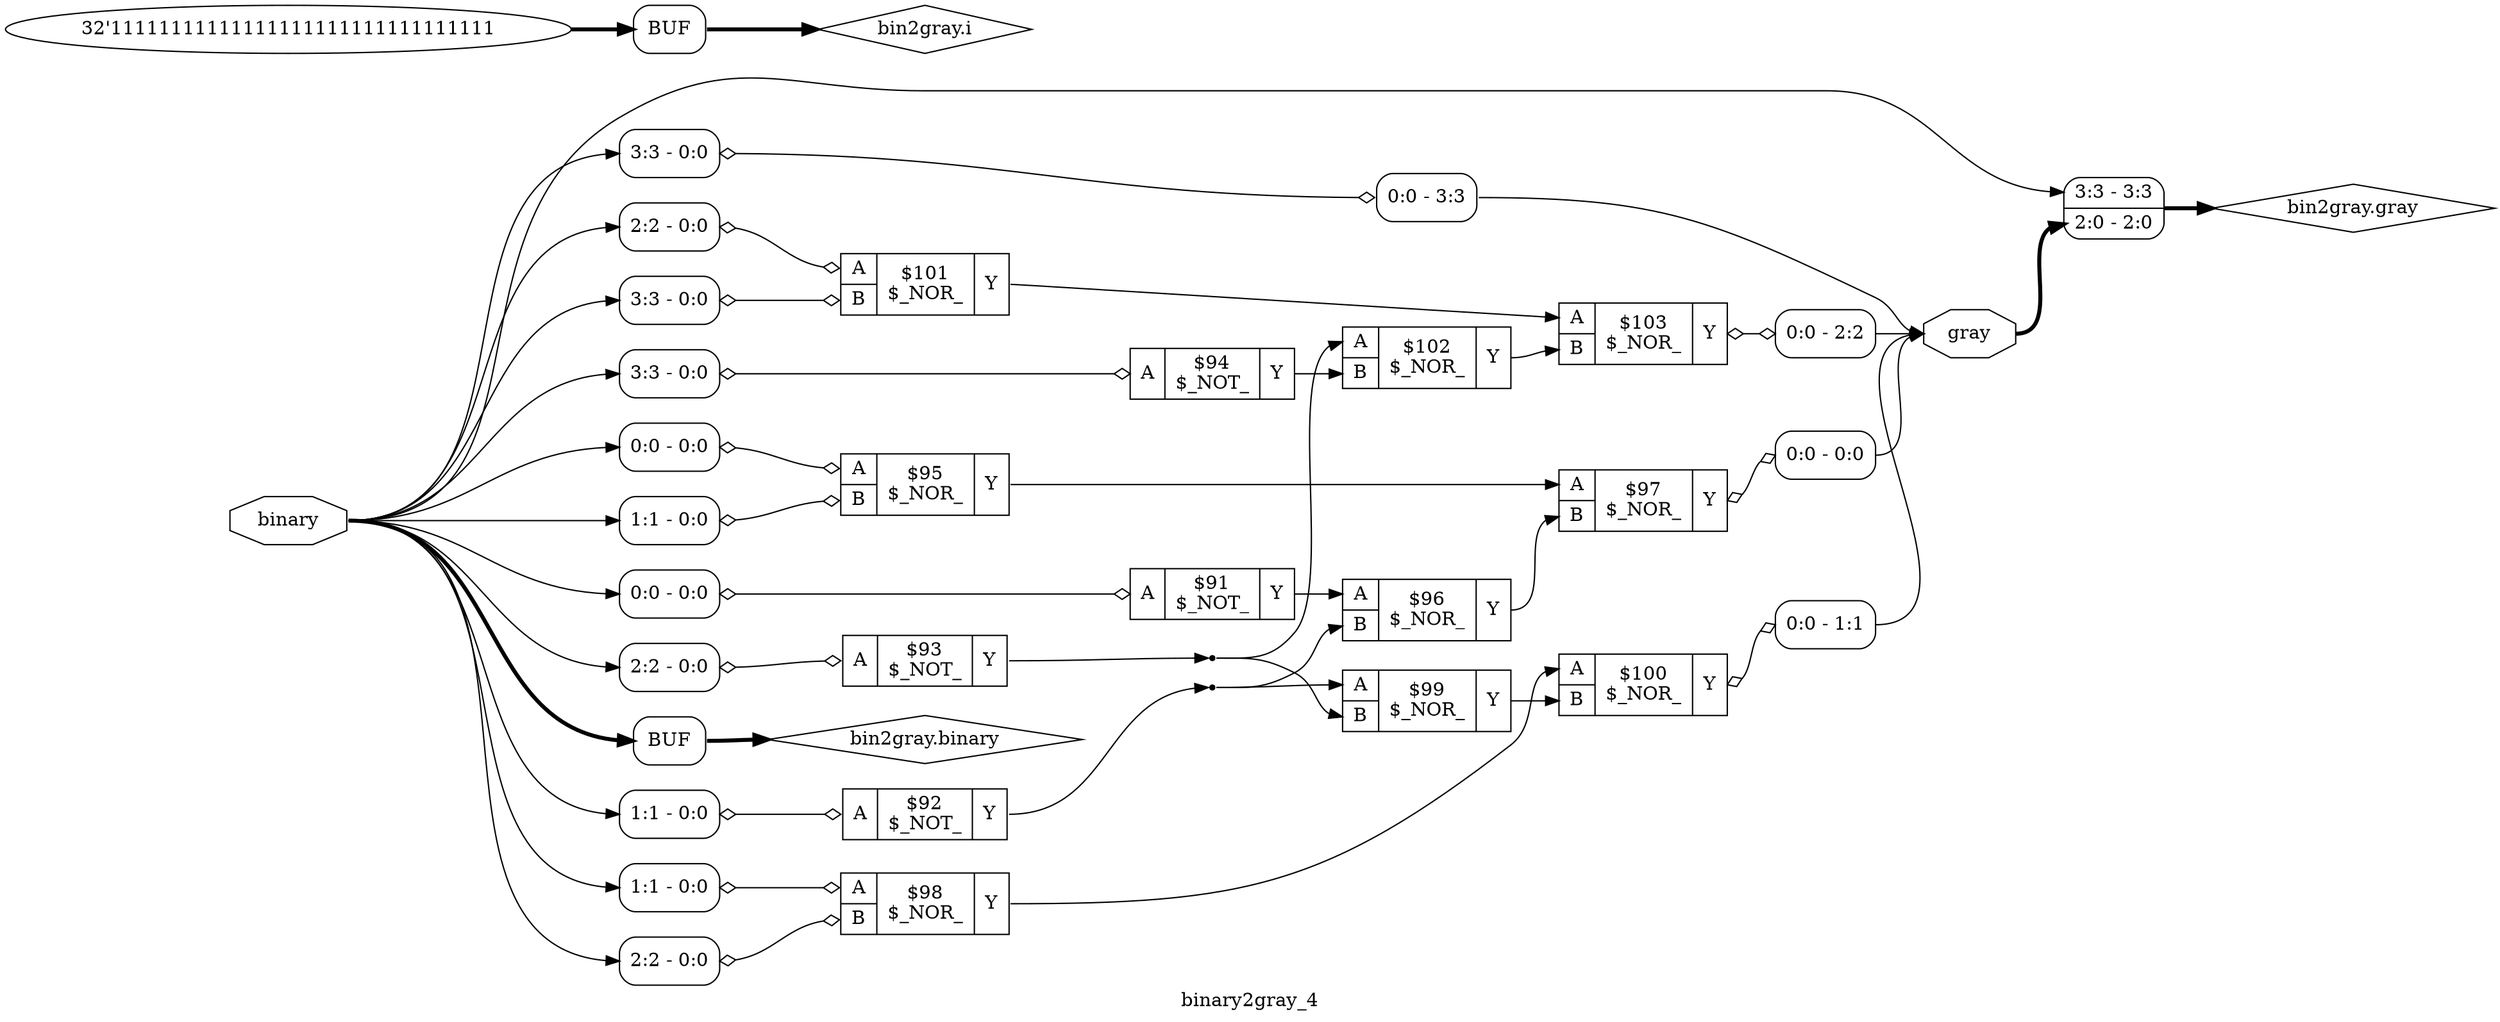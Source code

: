 digraph "binary2gray_4" {
label="binary2gray_4";
rankdir="LR";
remincross=true;
n11 [ shape=diamond, label="bin2gray.binary", color="black", fontcolor="black" ];
n12 [ shape=diamond, label="bin2gray.gray", color="black", fontcolor="black" ];
n13 [ shape=diamond, label="bin2gray.i", color="black", fontcolor="black" ];
n14 [ shape=octagon, label="binary", color="black", fontcolor="black" ];
n15 [ shape=octagon, label="gray", color="black", fontcolor="black" ];
c19 [ shape=record, label="{{<p16> A|<p17> B}|$100\n$_NOR_|{<p18> Y}}" ];
x0 [ shape=record, style=rounded, label="<s0> 0:0 - 1:1 " ];
c19:p18:e -> x0:w [arrowhead=odiamond, arrowtail=odiamond, dir=both, color="black", label=""];
c20 [ shape=record, label="{{<p16> A|<p17> B}|$101\n$_NOR_|{<p18> Y}}" ];
x1 [ shape=record, style=rounded, label="<s0> 2:2 - 0:0 " ];
x1:e -> c20:p16:w [arrowhead=odiamond, arrowtail=odiamond, dir=both, color="black", label=""];
x2 [ shape=record, style=rounded, label="<s0> 3:3 - 0:0 " ];
x2:e -> c20:p17:w [arrowhead=odiamond, arrowtail=odiamond, dir=both, color="black", label=""];
c21 [ shape=record, label="{{<p16> A|<p17> B}|$102\n$_NOR_|{<p18> Y}}" ];
c22 [ shape=record, label="{{<p16> A|<p17> B}|$103\n$_NOR_|{<p18> Y}}" ];
x3 [ shape=record, style=rounded, label="<s0> 0:0 - 2:2 " ];
c22:p18:e -> x3:w [arrowhead=odiamond, arrowtail=odiamond, dir=both, color="black", label=""];
c23 [ shape=record, label="{{<p16> A}|$91\n$_NOT_|{<p18> Y}}" ];
x4 [ shape=record, style=rounded, label="<s0> 0:0 - 0:0 " ];
x4:e -> c23:p16:w [arrowhead=odiamond, arrowtail=odiamond, dir=both, color="black", label=""];
c24 [ shape=record, label="{{<p16> A}|$92\n$_NOT_|{<p18> Y}}" ];
x5 [ shape=record, style=rounded, label="<s0> 1:1 - 0:0 " ];
x5:e -> c24:p16:w [arrowhead=odiamond, arrowtail=odiamond, dir=both, color="black", label=""];
c25 [ shape=record, label="{{<p16> A}|$93\n$_NOT_|{<p18> Y}}" ];
x6 [ shape=record, style=rounded, label="<s0> 2:2 - 0:0 " ];
x6:e -> c25:p16:w [arrowhead=odiamond, arrowtail=odiamond, dir=both, color="black", label=""];
c26 [ shape=record, label="{{<p16> A}|$94\n$_NOT_|{<p18> Y}}" ];
x7 [ shape=record, style=rounded, label="<s0> 3:3 - 0:0 " ];
x7:e -> c26:p16:w [arrowhead=odiamond, arrowtail=odiamond, dir=both, color="black", label=""];
c27 [ shape=record, label="{{<p16> A|<p17> B}|$95\n$_NOR_|{<p18> Y}}" ];
x8 [ shape=record, style=rounded, label="<s0> 0:0 - 0:0 " ];
x8:e -> c27:p16:w [arrowhead=odiamond, arrowtail=odiamond, dir=both, color="black", label=""];
x9 [ shape=record, style=rounded, label="<s0> 1:1 - 0:0 " ];
x9:e -> c27:p17:w [arrowhead=odiamond, arrowtail=odiamond, dir=both, color="black", label=""];
c28 [ shape=record, label="{{<p16> A|<p17> B}|$96\n$_NOR_|{<p18> Y}}" ];
c29 [ shape=record, label="{{<p16> A|<p17> B}|$97\n$_NOR_|{<p18> Y}}" ];
x10 [ shape=record, style=rounded, label="<s0> 0:0 - 0:0 " ];
c29:p18:e -> x10:w [arrowhead=odiamond, arrowtail=odiamond, dir=both, color="black", label=""];
c30 [ shape=record, label="{{<p16> A|<p17> B}|$98\n$_NOR_|{<p18> Y}}" ];
x11 [ shape=record, style=rounded, label="<s0> 1:1 - 0:0 " ];
x11:e -> c30:p16:w [arrowhead=odiamond, arrowtail=odiamond, dir=both, color="black", label=""];
x12 [ shape=record, style=rounded, label="<s0> 2:2 - 0:0 " ];
x12:e -> c30:p17:w [arrowhead=odiamond, arrowtail=odiamond, dir=both, color="black", label=""];
c31 [ shape=record, label="{{<p16> A|<p17> B}|$99\n$_NOR_|{<p18> Y}}" ];
x13 [shape=box, style=rounded, label="BUF"];
x14 [ shape=record, style=rounded, label="<s1> 3:3 - 3:3 |<s0> 2:0 - 2:0 " ];
v15 [ label="32'11111111111111111111111111111111" ];
x16 [shape=box, style=rounded, label="BUF"];
x17 [ shape=record, style=rounded, label="<s0> 3:3 - 0:0 " ];
x18 [ shape=record, style=rounded, label="<s0> 0:0 - 3:3 " ];
x17:e -> x18:w [arrowhead=odiamond, arrowtail=odiamond, dir=both, color="black", label=""];
n1 [ shape=point ];
c25:p18:e -> n1:w [color="black", label=""];
n1:e -> c21:p16:w [color="black", label=""];
n1:e -> c31:p17:w [color="black", label=""];
n10 [ shape=point ];
c24:p18:e -> n10:w [color="black", label=""];
n10:e -> c28:p17:w [color="black", label=""];
n10:e -> c31:p16:w [color="black", label=""];
x13:e:e -> n11:w [color="black", style="setlinewidth(3)", label=""];
x14:e -> n12:w [color="black", style="setlinewidth(3)", label=""];
x16:e:e -> n13:w [color="black", style="setlinewidth(3)", label=""];
n14:e -> x11:s0:w [color="black", label=""];
n14:e -> x12:s0:w [color="black", label=""];
n14:e -> x13:w:w [color="black", style="setlinewidth(3)", label=""];
n14:e -> x14:s1:w [color="black", label=""];
n14:e -> x17:s0:w [color="black", label=""];
n14:e -> x1:s0:w [color="black", label=""];
n14:e -> x2:s0:w [color="black", label=""];
n14:e -> x4:s0:w [color="black", label=""];
n14:e -> x5:s0:w [color="black", label=""];
n14:e -> x6:s0:w [color="black", label=""];
n14:e -> x7:s0:w [color="black", label=""];
n14:e -> x8:s0:w [color="black", label=""];
n14:e -> x9:s0:w [color="black", label=""];
x0:s0:e -> n15:w [color="black", label=""];
x10:s0:e -> n15:w [color="black", label=""];
x18:s0:e -> n15:w [color="black", label=""];
x3:s0:e -> n15:w [color="black", label=""];
n15:e -> x14:s0:w [color="black", style="setlinewidth(3)", label=""];
c26:p18:e -> c21:p17:w [color="black", label=""];
c27:p18:e -> c29:p16:w [color="black", label=""];
c28:p18:e -> c29:p17:w [color="black", label=""];
c30:p18:e -> c19:p16:w [color="black", label=""];
c31:p18:e -> c19:p17:w [color="black", label=""];
c20:p18:e -> c22:p16:w [color="black", label=""];
c21:p18:e -> c22:p17:w [color="black", label=""];
c23:p18:e -> c28:p16:w [color="black", label=""];
v15:e -> x16:w:w [color="black", style="setlinewidth(3)", label=""];
}
